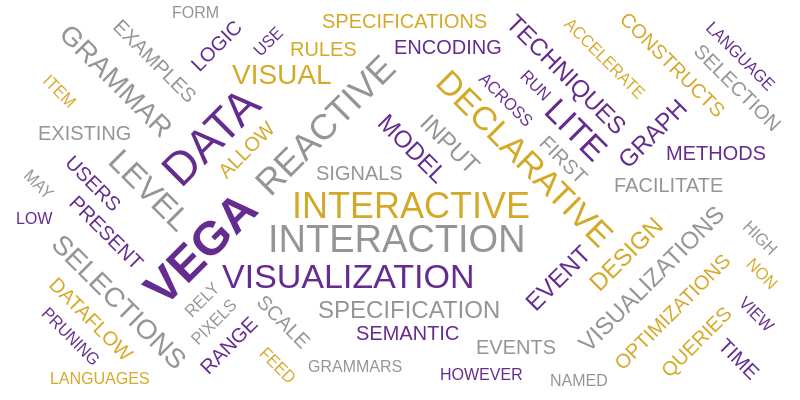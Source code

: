 {
  "$schema": "https://vega.github.io/schema/vega/v3.1.json",
  "name": "wordcloud",
  "width": 400,
  "height": 200,
  "padding": 0,
  "autosize": "none",

  "signals": [
    {
      "name": "wordPadding", "value": 1,
      "bind": {"input": "range", "min": 0, "max": 5, "step": 1}
    },
    {
      "name": "fontSizeRange0", "value": 8,
      "bind": {"input": "range", "min": 8, "max": 42, "step": 1}
    },
    {
      "name": "fontSizeRange1", "value": 24,
      "bind": {"input": "range", "min": 8, "max": 42, "step": 1}
    },
    {
      "name": "rotate", "value": 45,
      "bind": {"input": "select", "options": [0, 30, 45, 60, 90]}
    }
  ],

  "data": [
    {
      "name": "table",
      "values": [
        "Declarative visualization grammars can accelerate development, facilitate retargeting across platforms, and allow language-level optimizations. However, existing declarative visualization languages are primarily concerned with visual encoding, and rely on imperative event handlers for interactive behaviors. In response, we introduce a model of declarative interaction design for data visualizations. Adopting methods from reactive programming, we model low-level events as composable data streams from which we form higher-level semantic signals. Signals feed predicates and scale inversions, which allow us to generalize interactive selections at the level of item geometry (pixels) into interactive queries over the data domain. Production rules then use these queries to manipulate the visualization’s appearance. To facilitate reuse and sharing, these constructs can be encapsulated as named interactors: standalone, purely declarative specifications of interaction techniques. We assess our model’s feasibility and expressivity by instantiating it with extensions to the Vega visualization grammar. Through a diverse range of examples, we demonstrate coverage over an established taxonomy of visualization interaction techniques.",
        "We present Reactive Vega, a system architecture that provides the first robust and comprehensive treatment of declarative visual and interaction design for data visualization. Starting from a single declarative specification, Reactive Vega constructs a dataflow graph in which input data, scene graph elements, and interaction events are all treated as first-class streaming data sources. To support expressive interactive visualizations that may involve time-varying scalar, relational, or hierarchical data, Reactive Vega’s dataflow graph can dynamically re-write itself at runtime by extending or pruning branches in a data-driven fashion. We discuss both compile- and run-time optimizations applied within Reactive Vega, and share the results of benchmark studies that indicate superior interactive performance to both D3 and the original, non-reactive Vega system.",
        "We present Vega-Lite, a high-level grammar that enables rapid specification of interactive data visualizations. Vega-Lite combines a traditional grammar of graphics, providing visual encoding rules and a composition algebra for layered and multi-view displays, with a novel grammar of interaction. Users specify interactive semantics by composing selections. In Vega-Lite, a selection is an abstraction that defines input event processing, points of interest, and a predicate function for inclusion testing. Selections parameterize visual encodings by serving as input data, defining scale extents, or by driving conditional logic. The Vega-Lite compiler automatically synthesizes requisite data flow and event handling logic, which users can override for further customization. In contrast to existing reactive specifications, Vega-Lite selections decompose an interaction design into concise, enumerable semantic units. We evaluate Vega-Lite through a range of examples, demonstrating succinct specification of both customized interaction methods and common techniques such as panning, zooming, and linked selection."
      ],
      "transform": [
        {
          "type": "countpattern",
          "field": "data",
          "case": "upper",
          "pattern": "[\\w']{3,}",
          "stopwords": "(i|me|my|myself|we|us|our|ours|ourselves|you|your|yours|yourself|yourselves|he|him|his|himself|she|her|hers|herself|it|its|itself|they|them|their|theirs|themselves|what|which|who|whom|whose|this|that|these|those|am|is|are|was|were|be|been|being|have|has|had|having|do|does|did|doing|will|would|should|can|could|ought|i'm|you're|he's|she's|it's|we're|they're|i've|you've|we've|they've|i'd|you'd|he'd|she'd|we'd|they'd|i'll|you'll|he'll|she'll|we'll|they'll|isn't|aren't|wasn't|weren't|hasn't|haven't|hadn't|doesn't|don't|didn't|won't|wouldn't|shan't|shouldn't|can't|cannot|couldn't|mustn't|let's|that's|who's|what's|here's|there's|when's|where's|why's|how's|a|an|the|and|but|if|or|because|as|until|while|of|at|by|for|with|about|against|between|into|through|during|before|after|above|below|to|from|up|upon|down|in|out|on|off|over|under|again|further|then|once|here|there|when|where|why|how|all|any|both|each|few|more|most|other|some|such|no|nor|not|only|own|same|so|than|too|very|say|says|said|shall)"
        },
        {
          "type": "formula", "as": "weight",
          "expr": "if(datum.text=='VEGA', 600, 300)"
        },
        {
          "type": "formula", "as": "rotate",
          "expr": "[-rotate, 0, rotate][~~(random() * 3)]"
        },
        {
          "type": "wordcloud",
          "size": [{"signal": "width"}, {"signal": "height"}],
          "text": {"field": "text"},
          "font": "Helvetica Neue, Arial",
          "fontSize": {"field": "count"},
          "fontWeight": {"field": "weight"},
          "fontSizeRange": [{"signal": "fontSizeRange0"}, {"signal": "fontSizeRange1"}],
          "padding": {"signal": "wordPadding"},
          "rotate": {"field": "rotate"}
        }
      ]
    }
  ],

  "scales": [
    {
      "name": "color",
      "type": "ordinal",
      "range": ["#d5a928", "#652c90", "#939597"]
    }
  ],

  "marks": [
    {
      "type": "text",
      "from": {"data": "table"},
      "encode": {
        "enter": {
          "text": {"field": "text"},
          "align": {"value": "center"},
          "baseline": {"value": "alphabetic"},
          "fill": {"scale": "color", "field": "text"},
          "font": {"value": "Helvetica Neue, Arial"},
          "fontWeight": {"field": "weight"}
        },
        "update": {
          "x": {"field": "x"},
          "y": {"field": "y"},
          "angle": {"field": "angle"},
          "fontSize": {"field": "fontSize"},
          "fillOpacity": {"value": 1}
        },
        "hover": {
          "fillOpacity": {"value": 0.5}
        }
      }
    }
  ]
}
